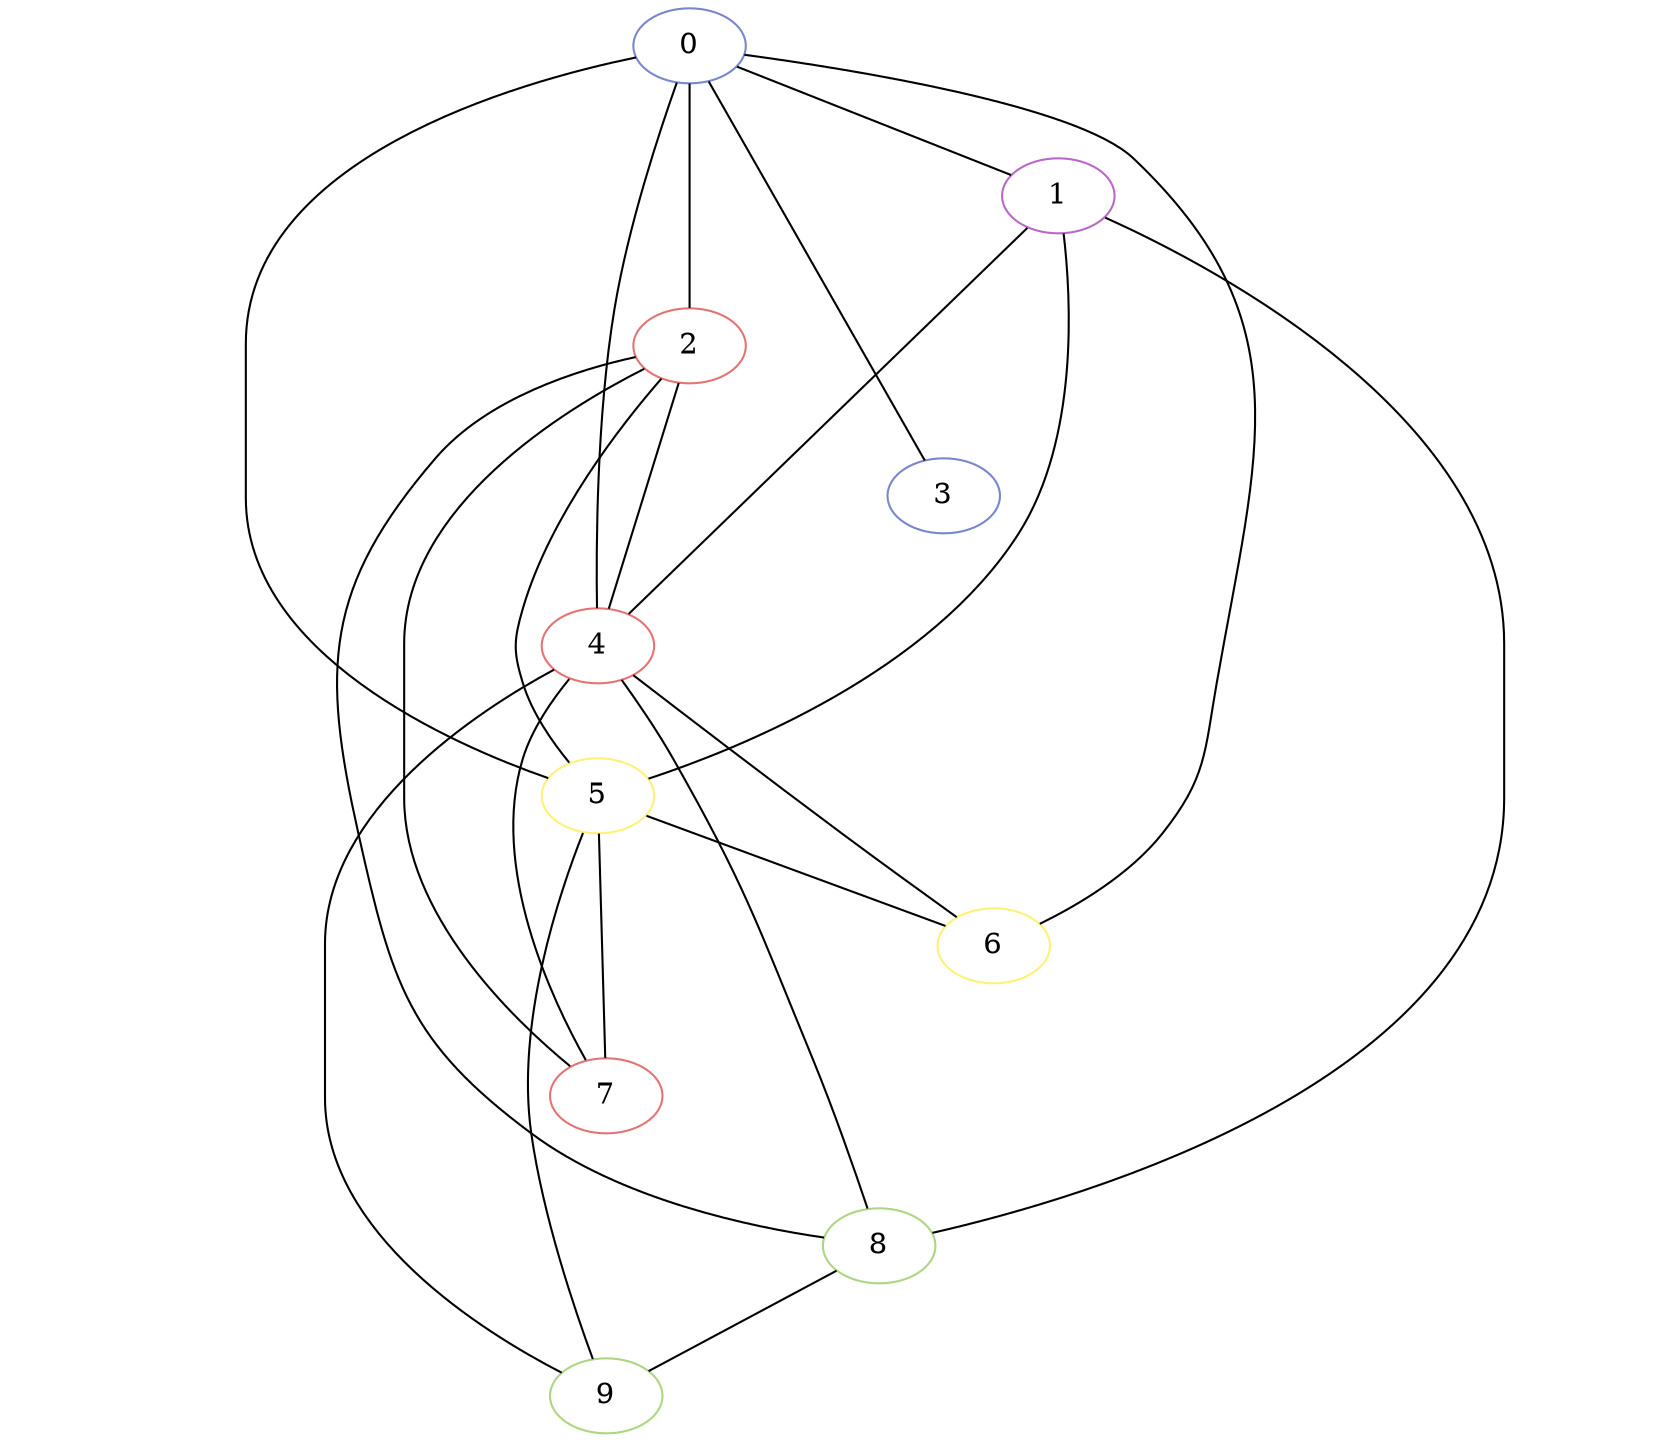 strict graph  {
0 [color="#7986cb"];
1 [color="#ba68c8"];
2 [color="#e57373"];
3 [color="#7986cb"];
4 [color="#e57373"];
5 [color="#fff176"];
6 [color="#fff176"];
7 [color="#e57373"];
8 [color="#aed581"];
9 [color="#aed581"];
0 -- 1;
0 -- 2;
0 -- 3;
0 -- 4;
0 -- 5;
0 -- 6;
0 -- 7  [color=transparent];
0 -- 8  [color=transparent];
0 -- 9  [color=transparent];
1 -- 4;
1 -- 5;
1 -- 8;
1 -- 2  [color=transparent];
1 -- 3  [color=transparent];
1 -- 6  [color=transparent];
1 -- 7  [color=transparent];
1 -- 9  [color=transparent];
2 -- 4;
2 -- 5;
2 -- 7;
2 -- 8;
2 -- 3  [color=transparent];
2 -- 6  [color=transparent];
2 -- 9  [color=transparent];
3 -- 4  [color=transparent];
3 -- 5  [color=transparent];
3 -- 6  [color=transparent];
3 -- 7  [color=transparent];
3 -- 8  [color=transparent];
3 -- 9  [color=transparent];
4 -- 6;
4 -- 7;
4 -- 8;
4 -- 9;
4 -- 5  [color=transparent];
5 -- 6;
5 -- 7;
5 -- 9;
5 -- 8  [color=transparent];
6 -- 7  [color=transparent];
6 -- 8  [color=transparent];
6 -- 9  [color=transparent];
7 -- 8  [color=transparent];
7 -- 9  [color=transparent];
8 -- 9;
}
